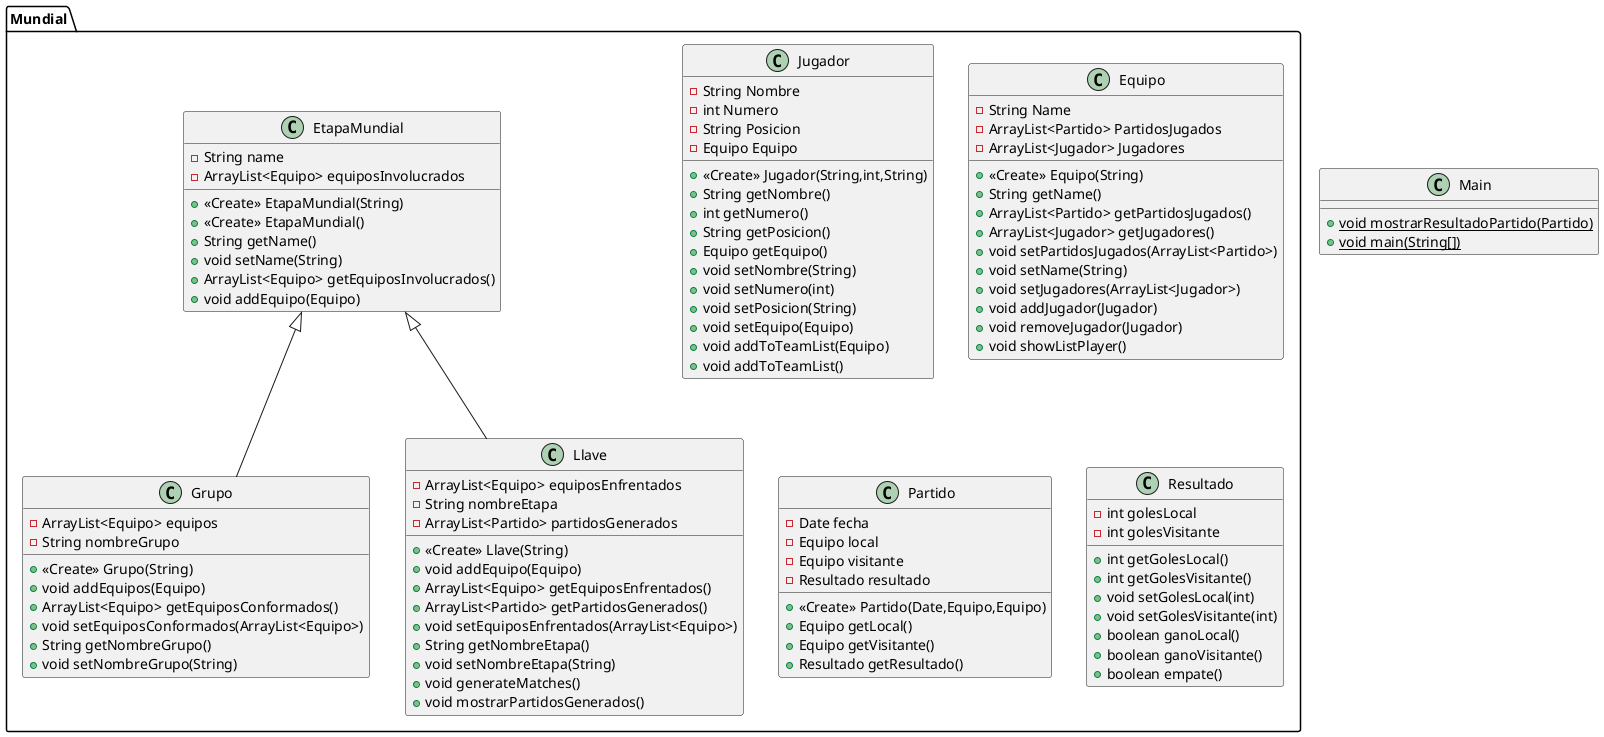 @startuml
class Mundial.Grupo {
- ArrayList<Equipo> equipos
- String nombreGrupo
+ <<Create>> Grupo(String)
+ void addEquipos(Equipo)
+ ArrayList<Equipo> getEquiposConformados()
+ void setEquiposConformados(ArrayList<Equipo>)
+ String getNombreGrupo()
+ void setNombreGrupo(String)
}
class Main {
+ {static} void mostrarResultadoPartido(Partido)
+ {static} void main(String[])
}
class Mundial.Jugador {
- String Nombre
- int Numero
- String Posicion
- Equipo Equipo
+ <<Create>> Jugador(String,int,String)
+ String getNombre()
+ int getNumero()
+ String getPosicion()
+ Equipo getEquipo()
+ void setNombre(String)
+ void setNumero(int)
+ void setPosicion(String)
+ void setEquipo(Equipo)
+ void addToTeamList(Equipo)
+ void addToTeamList()
}
class Mundial.Equipo {
- String Name
- ArrayList<Partido> PartidosJugados
- ArrayList<Jugador> Jugadores
+ <<Create>> Equipo(String)
+ String getName()
+ ArrayList<Partido> getPartidosJugados()
+ ArrayList<Jugador> getJugadores()
+ void setPartidosJugados(ArrayList<Partido>)
+ void setName(String)
+ void setJugadores(ArrayList<Jugador>)
+ void addJugador(Jugador)
+ void removeJugador(Jugador)
+ void showListPlayer()
}
class Mundial.Llave {
- ArrayList<Equipo> equiposEnfrentados
- String nombreEtapa
- ArrayList<Partido> partidosGenerados
+ <<Create>> Llave(String)
+ void addEquipo(Equipo)
+ ArrayList<Equipo> getEquiposEnfrentados()
+ ArrayList<Partido> getPartidosGenerados()
+ void setEquiposEnfrentados(ArrayList<Equipo>)
+ String getNombreEtapa()
+ void setNombreEtapa(String)
+ void generateMatches()
+ void mostrarPartidosGenerados()
}
class Mundial.Partido {
- Date fecha
- Equipo local
- Equipo visitante
- Resultado resultado
+ <<Create>> Partido(Date,Equipo,Equipo)
+ Equipo getLocal()
+ Equipo getVisitante()
+ Resultado getResultado()
}
class Mundial.Resultado {
- int golesLocal
- int golesVisitante
+ int getGolesLocal()
+ int getGolesVisitante()
+ void setGolesLocal(int)
+ void setGolesVisitante(int)
+ boolean ganoLocal()
+ boolean ganoVisitante()
+ boolean empate()
}
class Mundial.EtapaMundial {
- String name
- ArrayList<Equipo> equiposInvolucrados
+ <<Create>> EtapaMundial(String)
+ <<Create>> EtapaMundial()
+ String getName()
+ void setName(String)
+ ArrayList<Equipo> getEquiposInvolucrados()
+ void addEquipo(Equipo)
}


Mundial.EtapaMundial <|-- Mundial.Grupo
Mundial.EtapaMundial <|-- Mundial.Llave
@enduml